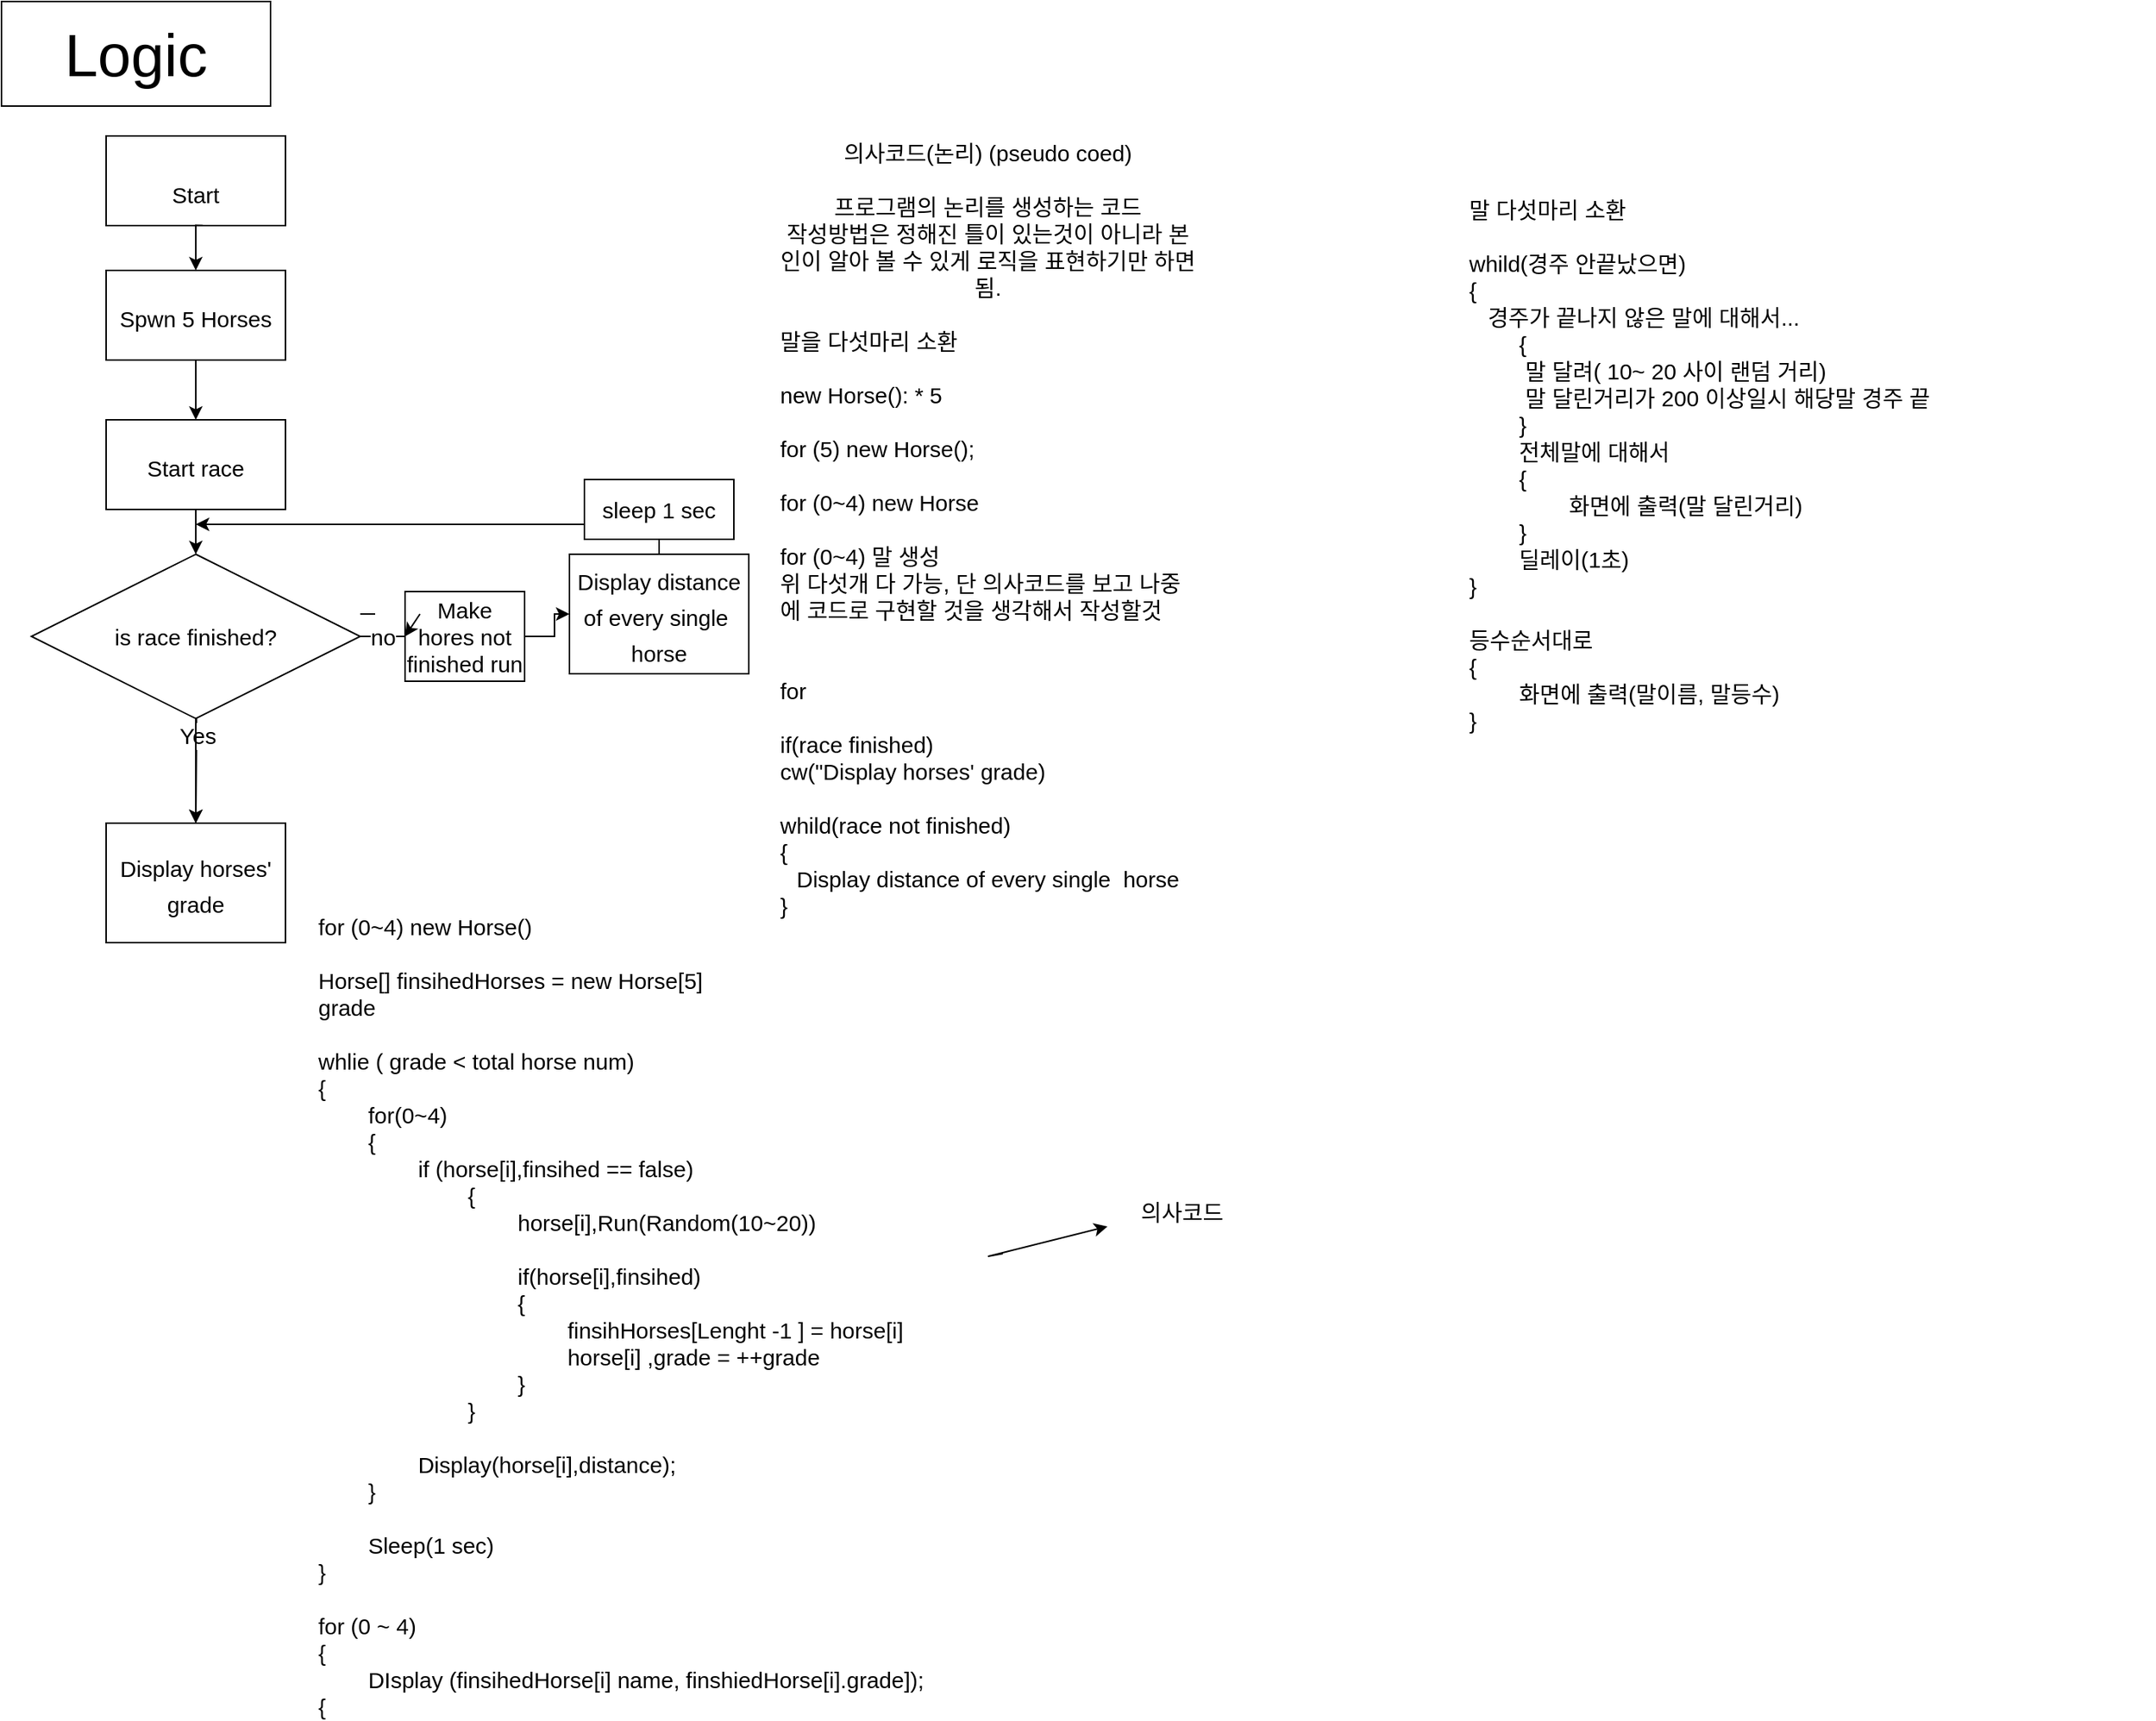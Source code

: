 <mxfile version="20.3.6" type="device"><diagram id="b0263MhKA6l42tu0J5fl" name="페이지-1"><mxGraphModel dx="1233" dy="933" grid="1" gridSize="10" guides="1" tooltips="1" connect="1" arrows="1" fold="1" page="1" pageScale="1" pageWidth="827" pageHeight="1169" math="0" shadow="0"><root><mxCell id="0"/><mxCell id="1" parent="0"/><mxCell id="Nres8y34Xrwy7Q7gnlnD-1" value="&lt;font style=&quot;font-size: 40px;&quot;&gt;Logic&lt;/font&gt;" style="rounded=0;whiteSpace=wrap;html=1;strokeWidth=1;" vertex="1" parent="1"><mxGeometry width="180" height="70" as="geometry"/></mxCell><mxCell id="Nres8y34Xrwy7Q7gnlnD-4" value="&lt;div style=&quot;text-align: justify;&quot;&gt;&lt;span style=&quot;font-size: 15px; background-color: initial;&quot;&gt;Start&lt;/span&gt;&lt;/div&gt;" style="rounded=0;whiteSpace=wrap;html=1;strokeWidth=1;fontSize=40;align=center;" vertex="1" parent="1"><mxGeometry x="70" y="90" width="120" height="60" as="geometry"/></mxCell><mxCell id="Nres8y34Xrwy7Q7gnlnD-9" value="" style="edgeStyle=orthogonalEdgeStyle;rounded=0;orthogonalLoop=1;jettySize=auto;html=1;fontSize=15;" edge="1" parent="1" source="Nres8y34Xrwy7Q7gnlnD-5" target="Nres8y34Xrwy7Q7gnlnD-8"><mxGeometry relative="1" as="geometry"/></mxCell><mxCell id="Nres8y34Xrwy7Q7gnlnD-11" value="" style="edgeStyle=orthogonalEdgeStyle;rounded=0;orthogonalLoop=1;jettySize=auto;html=1;fontSize=15;exitX=0.539;exitY=0.997;exitDx=0;exitDy=0;exitPerimeter=0;entryX=0.5;entryY=0;entryDx=0;entryDy=0;" edge="1" parent="1" source="Nres8y34Xrwy7Q7gnlnD-4" target="Nres8y34Xrwy7Q7gnlnD-5"><mxGeometry relative="1" as="geometry"><Array as="points"><mxPoint x="130" y="150"/></Array></mxGeometry></mxCell><mxCell id="Nres8y34Xrwy7Q7gnlnD-5" value="&lt;font style=&quot;font-size: 15px;&quot;&gt;Spwn 5 Horses&lt;/font&gt;" style="rounded=0;whiteSpace=wrap;html=1;strokeWidth=1;fontSize=20;" vertex="1" parent="1"><mxGeometry x="70" y="180" width="120" height="60" as="geometry"/></mxCell><mxCell id="Nres8y34Xrwy7Q7gnlnD-13" value="" style="edgeStyle=orthogonalEdgeStyle;rounded=0;orthogonalLoop=1;jettySize=auto;html=1;fontSize=15;" edge="1" parent="1" source="Nres8y34Xrwy7Q7gnlnD-8"><mxGeometry relative="1" as="geometry"><mxPoint x="130" y="370" as="targetPoint"/></mxGeometry></mxCell><mxCell id="Nres8y34Xrwy7Q7gnlnD-8" value="&lt;font style=&quot;font-size: 15px;&quot;&gt;Start race&lt;/font&gt;" style="whiteSpace=wrap;html=1;fontSize=20;rounded=0;strokeWidth=1;" vertex="1" parent="1"><mxGeometry x="70" y="280" width="120" height="60" as="geometry"/></mxCell><mxCell id="Nres8y34Xrwy7Q7gnlnD-18" value="Yes" style="edgeStyle=orthogonalEdgeStyle;rounded=0;orthogonalLoop=1;jettySize=auto;html=1;fontSize=15;" edge="1" parent="1" target="Nres8y34Xrwy7Q7gnlnD-17"><mxGeometry relative="1" as="geometry"><mxPoint x="130" y="430" as="sourcePoint"/></mxGeometry></mxCell><mxCell id="Nres8y34Xrwy7Q7gnlnD-17" value="&lt;font style=&quot;font-size: 15px;&quot;&gt;Display horses'&lt;br&gt;grade&lt;/font&gt;&lt;br&gt;" style="whiteSpace=wrap;html=1;fontSize=20;rounded=0;strokeWidth=1;" vertex="1" parent="1"><mxGeometry x="70" y="550" width="120" height="80" as="geometry"/></mxCell><mxCell id="Nres8y34Xrwy7Q7gnlnD-22" value="" style="edgeStyle=orthogonalEdgeStyle;rounded=0;orthogonalLoop=1;jettySize=auto;html=1;fontSize=15;startArrow=none;" edge="1" parent="1" source="Nres8y34Xrwy7Q7gnlnD-26" target="Nres8y34Xrwy7Q7gnlnD-21"><mxGeometry relative="1" as="geometry"/></mxCell><mxCell id="Nres8y34Xrwy7Q7gnlnD-32" value="" style="edgeStyle=orthogonalEdgeStyle;rounded=0;orthogonalLoop=1;jettySize=auto;html=1;fontSize=15;" edge="1" parent="1" source="Nres8y34Xrwy7Q7gnlnD-19" target="Nres8y34Xrwy7Q7gnlnD-17"><mxGeometry relative="1" as="geometry"/></mxCell><mxCell id="Nres8y34Xrwy7Q7gnlnD-19" value="is race finished?" style="rhombus;whiteSpace=wrap;html=1;strokeWidth=1;fontSize=15;" vertex="1" parent="1"><mxGeometry x="20" y="370" width="220" height="110" as="geometry"/></mxCell><mxCell id="Nres8y34Xrwy7Q7gnlnD-21" value="&lt;span style=&quot;font-size: 15px;&quot;&gt;Display distance of every single&amp;nbsp; horse&lt;/span&gt;" style="whiteSpace=wrap;html=1;fontSize=20;rounded=0;strokeWidth=1;" vertex="1" parent="1"><mxGeometry x="380" y="370" width="120" height="80" as="geometry"/></mxCell><mxCell id="Nres8y34Xrwy7Q7gnlnD-23" value="" style="endArrow=classic;html=1;rounded=0;fontSize=15;exitX=0.5;exitY=0;exitDx=0;exitDy=0;" edge="1" parent="1" source="Nres8y34Xrwy7Q7gnlnD-21"><mxGeometry width="50" height="50" relative="1" as="geometry"><mxPoint x="170" y="330" as="sourcePoint"/><mxPoint x="130" y="350" as="targetPoint"/><Array as="points"><mxPoint x="440" y="350"/></Array></mxGeometry></mxCell><mxCell id="Nres8y34Xrwy7Q7gnlnD-24" value="sleep 1 sec" style="rounded=0;whiteSpace=wrap;html=1;strokeWidth=1;fontSize=15;" vertex="1" parent="1"><mxGeometry x="390" y="320" width="100" height="40" as="geometry"/></mxCell><mxCell id="Nres8y34Xrwy7Q7gnlnD-26" value="Make hores not finished run" style="rounded=0;whiteSpace=wrap;html=1;strokeWidth=1;fontSize=15;" vertex="1" parent="1"><mxGeometry x="270" y="395" width="80" height="60" as="geometry"/></mxCell><mxCell id="Nres8y34Xrwy7Q7gnlnD-27" value="no" style="edgeStyle=orthogonalEdgeStyle;rounded=0;orthogonalLoop=1;jettySize=auto;html=1;fontSize=15;endArrow=none;" edge="1" parent="1" source="Nres8y34Xrwy7Q7gnlnD-19" target="Nres8y34Xrwy7Q7gnlnD-26"><mxGeometry relative="1" as="geometry"><mxPoint x="240" y="410" as="sourcePoint"/><mxPoint x="460" y="410" as="targetPoint"/></mxGeometry></mxCell><mxCell id="Nres8y34Xrwy7Q7gnlnD-28" value="" style="endArrow=classic;html=1;rounded=0;fontSize=15;entryX=0;entryY=0.5;entryDx=0;entryDy=0;startArrow=none;" edge="1" parent="1" target="Nres8y34Xrwy7Q7gnlnD-26"><mxGeometry width="50" height="50" relative="1" as="geometry"><mxPoint x="280" y="410" as="sourcePoint"/><mxPoint x="390" y="240" as="targetPoint"/></mxGeometry></mxCell><mxCell id="Nres8y34Xrwy7Q7gnlnD-30" value="" style="endArrow=none;html=1;rounded=0;fontSize=15;entryX=0;entryY=0.5;entryDx=0;entryDy=0;" edge="1" parent="1"><mxGeometry width="50" height="50" relative="1" as="geometry"><mxPoint x="240" y="410" as="sourcePoint"/><mxPoint x="250" y="410" as="targetPoint"/></mxGeometry></mxCell><mxCell id="Nres8y34Xrwy7Q7gnlnD-31" value="의사코드(논리) (pseudo coed)&lt;br&gt;&lt;br&gt;프로그램의 논리를 생성하는 코드&lt;br&gt;작성방법은 정해진 틀이 있는것이 아니라 본인이 알아 볼 수 있게 로직을 표현하기만 하면 됨.&lt;br&gt;&lt;br&gt;&lt;div style=&quot;text-align: left;&quot;&gt;&lt;span style=&quot;background-color: initial;&quot;&gt;말을 다섯마리 소환&lt;/span&gt;&lt;/div&gt;&lt;div style=&quot;text-align: left;&quot;&gt;&lt;br&gt;&lt;/div&gt;&lt;div style=&quot;text-align: left;&quot;&gt;&lt;span style=&quot;background-color: initial;&quot;&gt;new Horse(): * 5&lt;/span&gt;&lt;/div&gt;&lt;div style=&quot;text-align: left;&quot;&gt;&lt;br&gt;&lt;/div&gt;&lt;div style=&quot;text-align: left;&quot;&gt;&lt;span style=&quot;background-color: initial;&quot;&gt;for (5) new Horse();&lt;/span&gt;&lt;/div&gt;&lt;div style=&quot;text-align: left;&quot;&gt;&lt;br&gt;&lt;/div&gt;&lt;div style=&quot;text-align: left;&quot;&gt;&lt;span style=&quot;background-color: initial;&quot;&gt;for (0~4) new Horse&lt;/span&gt;&lt;/div&gt;&lt;div style=&quot;text-align: left;&quot;&gt;&lt;br&gt;&lt;/div&gt;&lt;div style=&quot;text-align: left;&quot;&gt;&lt;span style=&quot;background-color: initial;&quot;&gt;for (0~4) 말 생성&lt;/span&gt;&lt;/div&gt;&lt;div style=&quot;text-align: left;&quot;&gt;&lt;span style=&quot;background-color: initial;&quot;&gt;위 다섯개 다 가능, 단 의사코드를 보고 나중에 코드로 구현할 것을 생각해서 작성할것&lt;/span&gt;&lt;/div&gt;&lt;div style=&quot;text-align: left;&quot;&gt;&lt;span style=&quot;background-color: initial;&quot;&gt;&lt;br&gt;&lt;/span&gt;&lt;/div&gt;&lt;div style=&quot;text-align: left;&quot;&gt;&lt;br&gt;&lt;/div&gt;&lt;div style=&quot;text-align: left;&quot;&gt;&lt;span style=&quot;background-color: initial;&quot;&gt;for&amp;nbsp;&lt;/span&gt;&lt;/div&gt;&lt;div style=&quot;text-align: left;&quot;&gt;&lt;span style=&quot;background-color: initial;&quot;&gt;&lt;br&gt;&lt;/span&gt;&lt;/div&gt;&lt;div style=&quot;text-align: left;&quot;&gt;if(race finished)&lt;/div&gt;&lt;div style=&quot;text-align: left;&quot;&gt;cw(&quot;&lt;span style=&quot;text-align: center;&quot;&gt;Display horses'&amp;nbsp;&lt;/span&gt;&lt;span style=&quot;text-align: center;&quot;&gt;grade&lt;/span&gt;)&lt;/div&gt;&lt;div style=&quot;text-align: left;&quot;&gt;&lt;br&gt;&lt;/div&gt;&lt;div style=&quot;text-align: left;&quot;&gt;whild(race not finished)&lt;/div&gt;&lt;div style=&quot;text-align: left;&quot;&gt;{&lt;span style=&quot;background-color: initial;&quot;&gt;&amp;nbsp; &amp;nbsp;&lt;/span&gt;&lt;span style=&quot;background-color: initial;&quot;&gt;&amp;nbsp; &amp;nbsp;&lt;/span&gt;&lt;/div&gt;Display distance of every single&amp;nbsp; horse&lt;div style=&quot;text-align: left;&quot;&gt;}&lt;/div&gt;&lt;div style=&quot;text-align: left;&quot;&gt;&lt;br&gt;&lt;/div&gt;&lt;div style=&quot;text-align: left;&quot;&gt;&lt;br&gt;&lt;/div&gt;&lt;div style=&quot;text-align: left;&quot;&gt;&lt;br&gt;&lt;/div&gt;" style="rounded=1;whiteSpace=wrap;html=1;strokeWidth=1;fontSize=15;opacity=0;" vertex="1" parent="1"><mxGeometry x="520" y="20" width="280" height="720" as="geometry"/></mxCell><mxCell id="Nres8y34Xrwy7Q7gnlnD-34" value="&lt;div style=&quot;&quot;&gt;&lt;div&gt;&lt;span style=&quot;background-color: initial;&quot;&gt;for (0~4) new Horse()&lt;/span&gt;&lt;/div&gt;&lt;div&gt;&lt;span style=&quot;background-color: initial;&quot;&gt;&lt;br&gt;&lt;/span&gt;&lt;/div&gt;&lt;div&gt;Horse[] finsihedHorses = new Horse[5]&lt;/div&gt;&lt;div&gt;grade&lt;/div&gt;&lt;div&gt;&lt;br&gt;&lt;/div&gt;&lt;div&gt;whlie ( grade &amp;lt; total horse num)&lt;/div&gt;&lt;div&gt;{&lt;/div&gt;&lt;div&gt;&lt;span style=&quot;&quot;&gt;&#9;&lt;/span&gt;&lt;span style=&quot;white-space: pre;&quot;&gt;&#9;&lt;/span&gt;for(0~4)&lt;br&gt;&lt;/div&gt;&lt;div&gt;&lt;span style=&quot;&quot;&gt;&#9;&lt;/span&gt;&lt;span style=&quot;white-space: pre;&quot;&gt;&#9;&lt;/span&gt;{&lt;br&gt;&lt;/div&gt;&lt;div&gt;&lt;span style=&quot;white-space: pre;&quot;&gt;&#9;&lt;/span&gt;&lt;span style=&quot;white-space: pre;&quot;&gt;&#9;&lt;/span&gt;if (horse[i],finsihed == false)&lt;br&gt;&lt;/div&gt;&lt;div&gt;&lt;span style=&quot;&quot;&gt;&#9;&lt;/span&gt;&lt;span style=&quot;&quot;&gt;&#9;&lt;/span&gt;&lt;span style=&quot;white-space: pre;&quot;&gt;&#9;&lt;/span&gt;&lt;span style=&quot;white-space: pre;&quot;&gt;&#9;&lt;/span&gt;&lt;span style=&quot;white-space: pre;&quot;&gt;&#9;&lt;/span&gt;{&lt;br&gt;&lt;/div&gt;&lt;div&gt;&lt;span style=&quot;&quot;&gt;&#9;&lt;/span&gt;&lt;span style=&quot;&quot;&gt;&#9;&lt;span style=&quot;&quot;&gt;&#9;&lt;/span&gt;&lt;span style=&quot;white-space: pre;&quot;&gt;&#9;&lt;/span&gt;&lt;span style=&quot;white-space: pre;&quot;&gt;&#9;&lt;/span&gt;&lt;span style=&quot;white-space: pre;&quot;&gt;&#9;&lt;/span&gt;&lt;span style=&quot;white-space: pre;&quot;&gt;&#9;&lt;/span&gt;h&lt;/span&gt;orse[i],Run(Random(10~20))&lt;br&gt;&lt;/div&gt;&lt;div&gt;&lt;br&gt;&lt;/div&gt;&lt;div&gt;&lt;span style=&quot;&quot;&gt;&#9;&lt;/span&gt;&lt;span style=&quot;&quot;&gt;&#9;&lt;/span&gt;&lt;span style=&quot;&quot;&gt;&#9;&lt;/span&gt;&lt;span style=&quot;white-space: pre;&quot;&gt;&#9;&lt;/span&gt;&lt;span style=&quot;white-space: pre;&quot;&gt;&#9;&lt;/span&gt;&lt;span style=&quot;white-space: pre;&quot;&gt;&#9;&lt;/span&gt;&lt;span style=&quot;white-space: pre;&quot;&gt;&#9;&lt;/span&gt;if(&lt;span style=&quot;background-color: initial;&quot;&gt;horse[i],finsihed)&lt;/span&gt;&lt;br&gt;&lt;/div&gt;&lt;div&gt;&lt;span style=&quot;background-color: initial;&quot;&gt;&lt;span style=&quot;white-space: pre;&quot;&gt;&#9;&lt;/span&gt;&lt;span style=&quot;white-space: pre;&quot;&gt;&#9;&lt;/span&gt;&lt;span style=&quot;white-space: pre;&quot;&gt;&#9;&lt;/span&gt;&lt;span style=&quot;white-space: pre;&quot;&gt;&#9;&lt;/span&gt;{&lt;br&gt;&lt;/span&gt;&lt;/div&gt;&lt;div&gt;&lt;span style=&quot;background-color: initial;&quot;&gt;&lt;span style=&quot;white-space: pre;&quot;&gt;&#9;&lt;/span&gt;&lt;span style=&quot;white-space: pre;&quot;&gt;&#9;&lt;/span&gt;&lt;span style=&quot;white-space: pre;&quot;&gt;&#9;&lt;/span&gt;&lt;span style=&quot;white-space: pre;&quot;&gt;&#9;&lt;/span&gt;&lt;span style=&quot;white-space: pre;&quot;&gt;&#9;&lt;/span&gt;finsihHorses[Lenght -1 ] = horse[i]&lt;br&gt;&lt;/span&gt;&lt;/div&gt;&lt;div&gt;&lt;span style=&quot;background-color: initial;&quot;&gt;&lt;span style=&quot;white-space: pre;&quot;&gt;&#9;&lt;/span&gt;&lt;span style=&quot;white-space: pre;&quot;&gt;&#9;&lt;/span&gt;&lt;span style=&quot;white-space: pre;&quot;&gt;&#9;&lt;/span&gt;&lt;span style=&quot;white-space: pre;&quot;&gt;&#9;&lt;/span&gt;&lt;span style=&quot;white-space: pre;&quot;&gt;&#9;&lt;/span&gt;horse[i] ,grade = ++grade&lt;br&gt;&lt;/span&gt;&lt;/div&gt;&lt;div&gt;&lt;span style=&quot;background-color: initial;&quot;&gt;&lt;span style=&quot;white-space: pre;&quot;&gt;&#9;&lt;/span&gt;&lt;span style=&quot;white-space: pre;&quot;&gt;&#9;&lt;/span&gt;&lt;span style=&quot;white-space: pre;&quot;&gt;&#9;&lt;/span&gt;&lt;span style=&quot;white-space: pre;&quot;&gt;&#9;&lt;/span&gt;}&lt;br&gt;&lt;/span&gt;&lt;/div&gt;&lt;div&gt;&lt;span style=&quot;&quot;&gt;&#9;&lt;/span&gt;&lt;span style=&quot;&quot;&gt;&#9;&lt;/span&gt;&lt;span style=&quot;white-space: pre;&quot;&gt;&#9;&lt;/span&gt;&lt;span style=&quot;white-space: pre;&quot;&gt;&#9;&lt;/span&gt;&lt;span style=&quot;white-space: pre;&quot;&gt;&#9;&lt;/span&gt;}&lt;br&gt;&lt;/div&gt;&lt;div&gt;&lt;span style=&quot;&quot;&gt;&#9;&lt;/span&gt;&lt;span style=&quot;white-space: pre;&quot;&gt;&#9;&lt;span style=&quot;white-space: pre;&quot;&gt;&#9;&lt;/span&gt;&lt;/span&gt;&lt;br&gt;&lt;/div&gt;&lt;div&gt;&lt;span style=&quot;white-space: pre;&quot;&gt;&#9;&lt;/span&gt;&lt;span style=&quot;white-space: pre;&quot;&gt;&#9;&lt;/span&gt;Display(horse[i],distance);&lt;br&gt;&lt;/div&gt;&lt;div&gt;&lt;span style=&quot;white-space: pre;&quot;&gt;&#9;&lt;/span&gt;}&lt;span style=&quot;white-space: pre;&quot;&gt;&#9;&lt;/span&gt;&lt;/div&gt;&lt;div&gt;&lt;span style=&quot;white-space: pre;&quot;&gt;&#9;&lt;/span&gt;&lt;br&gt;&lt;/div&gt;&lt;div&gt;&lt;span style=&quot;white-space: pre;&quot;&gt;&#9;&lt;/span&gt;Sleep(1 sec)&lt;br&gt;&lt;/div&gt;&lt;div style=&quot;&quot;&gt;}&lt;/div&gt;&lt;div style=&quot;&quot;&gt;&lt;br&gt;&lt;/div&gt;&lt;div style=&quot;&quot;&gt;for (0 ~ 4)&lt;/div&gt;&lt;div style=&quot;&quot;&gt;{&lt;/div&gt;&lt;div style=&quot;&quot;&gt;&lt;span style=&quot;white-space: pre;&quot;&gt;&#9;&lt;/span&gt;DIsplay (finsihedHorse[i] name, finshiedHorse[i].grade]);&lt;br&gt;&lt;/div&gt;&lt;div style=&quot;&quot;&gt;{&lt;/div&gt;&lt;/div&gt;" style="rounded=1;whiteSpace=wrap;html=1;strokeWidth=1;fontSize=15;opacity=0;align=left;" vertex="1" parent="1"><mxGeometry x="210" y="670" width="460" height="420" as="geometry"/></mxCell><mxCell id="Nres8y34Xrwy7Q7gnlnD-35" value="" style="endArrow=classic;html=1;rounded=0;fontSize=15;" edge="1" parent="1" source="Nres8y34Xrwy7Q7gnlnD-34"><mxGeometry width="50" height="50" relative="1" as="geometry"><mxPoint x="700" y="850" as="sourcePoint"/><mxPoint x="740" y="820" as="targetPoint"/><Array as="points"><mxPoint x="660" y="840"/></Array></mxGeometry></mxCell><mxCell id="Nres8y34Xrwy7Q7gnlnD-36" value="의사코드" style="rounded=1;whiteSpace=wrap;html=1;strokeWidth=1;fontSize=15;opacity=0;" vertex="1" parent="1"><mxGeometry x="730" y="780" width="120" height="60" as="geometry"/></mxCell><mxCell id="Nres8y34Xrwy7Q7gnlnD-37" value="&lt;div style=&quot;&quot;&gt;말 다섯마리 소환&lt;/div&gt;&lt;div style=&quot;&quot;&gt;&lt;br&gt;&lt;/div&gt;&lt;div style=&quot;&quot;&gt;whild(경주 안끝났으면)&lt;/div&gt;&lt;div style=&quot;&quot;&gt;{&lt;/div&gt;&lt;div style=&quot;&quot;&gt;&amp;nbsp; &amp;nbsp;경주가 끝나지 않은 말에 대해서...&lt;/div&gt;&lt;div style=&quot;&quot;&gt;&lt;span style=&quot;white-space: pre;&quot;&gt;&#9;&lt;/span&gt;{&lt;br&gt;&lt;/div&gt;&lt;div style=&quot;&quot;&gt;&lt;span style=&quot;white-space: pre;&quot;&gt;&#9;&lt;/span&gt;&amp;nbsp;말 달려( 10~ 20 사이 랜덤 거리)&lt;br&gt;&lt;/div&gt;&lt;div style=&quot;&quot;&gt;&lt;span style=&quot;white-space: pre;&quot;&gt;&#9;&lt;/span&gt;&amp;nbsp;말 달린거리가 200 이상일시 해당말 경주 끝&lt;br&gt;&lt;/div&gt;&lt;div style=&quot;&quot;&gt;&lt;span style=&quot;white-space: pre;&quot;&gt;&#9;&lt;/span&gt;}&lt;br&gt;&lt;/div&gt;&lt;div style=&quot;&quot;&gt;&lt;span style=&quot;white-space: pre;&quot;&gt;&#9;&lt;/span&gt;전체말에 대해서&lt;span style=&quot;white-space: pre;&quot;&gt;&#9;&lt;/span&gt;&lt;span style=&quot;white-space: pre;&quot;&gt;&#9;&lt;/span&gt;&lt;br&gt;&lt;/div&gt;&lt;div style=&quot;&quot;&gt;&lt;span style=&quot;white-space: pre;&quot;&gt;&#9;&lt;/span&gt;{&lt;/div&gt;&lt;div style=&quot;&quot;&gt;&lt;span style=&quot;white-space: pre;&quot;&gt;&lt;span style=&quot;white-space: pre;&quot;&gt;&#9;&lt;span style=&quot;white-space: pre;&quot;&gt;&#9;&lt;/span&gt;화&lt;/span&gt;면에 출력(말 달린거리)&#9;&lt;/span&gt;&lt;br&gt;&lt;/div&gt;&lt;div style=&quot;&quot;&gt;&lt;span style=&quot;white-space: pre;&quot;&gt;&#9;&lt;/span&gt;}&lt;br&gt;&lt;/div&gt;&lt;div style=&quot;&quot;&gt;&amp;nbsp;&lt;span style=&quot;white-space: pre;&quot;&gt;&#9;&lt;/span&gt;딜레이(1초)&lt;/div&gt;&lt;div style=&quot;&quot;&gt;}&lt;/div&gt;&lt;div style=&quot;&quot;&gt;&lt;br&gt;&lt;/div&gt;&lt;div style=&quot;&quot;&gt;등수순서대로&lt;span style=&quot;white-space: pre;&quot;&gt;&#9;&lt;/span&gt;&lt;/div&gt;&lt;div style=&quot;&quot;&gt;{&lt;/div&gt;&lt;div style=&quot;&quot;&gt;&lt;span style=&quot;white-space: pre;&quot;&gt;&#9;&lt;/span&gt;화면에 출력(말이름, 말등수)&lt;br&gt;&lt;/div&gt;&lt;div style=&quot;&quot;&gt;}&lt;/div&gt;" style="rounded=1;whiteSpace=wrap;html=1;strokeWidth=1;fontSize=15;opacity=0;align=left;" vertex="1" parent="1"><mxGeometry x="980" y="100" width="460" height="420" as="geometry"/></mxCell><mxCell id="Nres8y34Xrwy7Q7gnlnD-38" value="" style="shape=process;whiteSpace=wrap;html=1;backgroundOutline=1;rounded=1;strokeWidth=1;fontSize=15;opacity=0;" vertex="1" parent="1"><mxGeometry x="730" y="780" width="120" height="60" as="geometry"/></mxCell></root></mxGraphModel></diagram></mxfile>